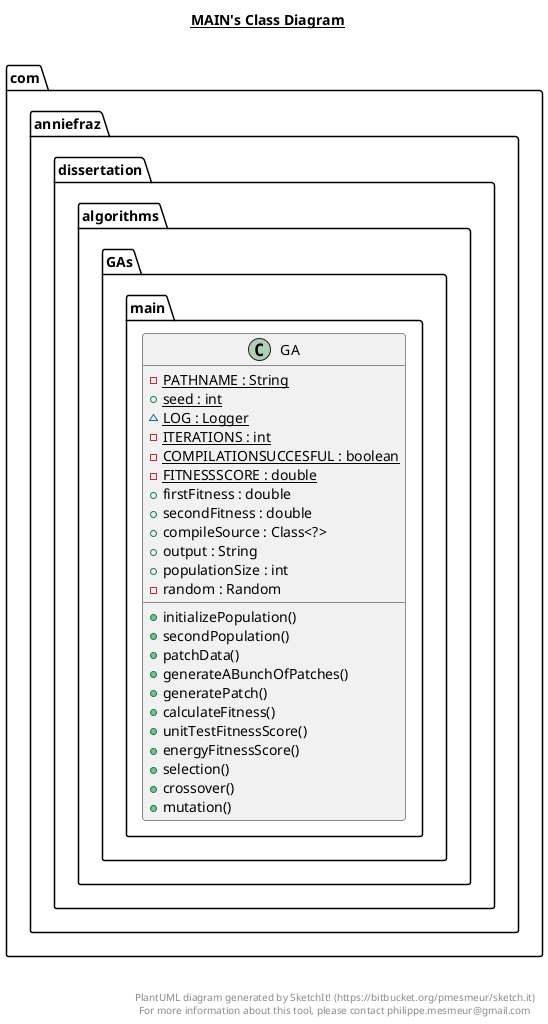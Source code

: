 @startuml

title __MAIN's Class Diagram__\n

  package com.anniefraz.dissertation.algorithms.GAs.main {
    class GA {
        {static} - PATHNAME : String
        {static} + seed : int
        {static} ~ LOG : Logger
        {static} - ITERATIONS : int
        {static} - COMPILATIONSUCCESFUL : boolean
        {static} - FITNESSSCORE : double
        + firstFitness : double
        + secondFitness : double
        + compileSource : Class<?>
        + output : String
        + populationSize : int
        - random : Random
        + initializePopulation()
        + secondPopulation()
        + patchData()
        + generateABunchOfPatches()
        + generatePatch()
        + calculateFitness()
        + unitTestFitnessScore()
        + energyFitnessScore()
        + selection()
        + crossover()
        + mutation()
    }
  }
  



right footer


PlantUML diagram generated by SketchIt! (https://bitbucket.org/pmesmeur/sketch.it)
For more information about this tool, please contact philippe.mesmeur@gmail.com
endfooter

@enduml
